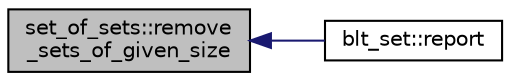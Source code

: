digraph "set_of_sets::remove_sets_of_given_size"
{
  edge [fontname="Helvetica",fontsize="10",labelfontname="Helvetica",labelfontsize="10"];
  node [fontname="Helvetica",fontsize="10",shape=record];
  rankdir="LR";
  Node896 [label="set_of_sets::remove\l_sets_of_given_size",height=0.2,width=0.4,color="black", fillcolor="grey75", style="filled", fontcolor="black"];
  Node896 -> Node897 [dir="back",color="midnightblue",fontsize="10",style="solid",fontname="Helvetica"];
  Node897 [label="blt_set::report",height=0.2,width=0.4,color="black", fillcolor="white", style="filled",URL="$d1/d3d/classblt__set.html#a6b19f88bd2b92ebfba7e7c362eb9065c"];
}
